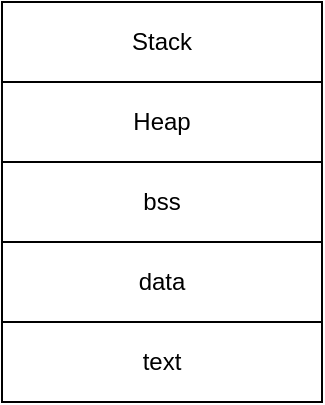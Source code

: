 <mxfile version="10.7.5" type="device"><diagram id="DTJkB2WlhLVEcUrhdZqd" name="Page-1"><mxGraphModel dx="1327" dy="727" grid="1" gridSize="10" guides="1" tooltips="1" connect="1" arrows="1" fold="1" page="1" pageScale="1" pageWidth="827" pageHeight="1169" math="0" shadow="0"><root><mxCell id="0"/><mxCell id="1" parent="0"/><mxCell id="24Zaq1mjrVYwAzOMuMmD-19" value="Heap&lt;br&gt;" style="rounded=0;whiteSpace=wrap;html=1;strokeColor=#050505;fillColor=#FFFFFF;fontColor=#000000;" parent="1" vertex="1"><mxGeometry x="160" y="160" width="160" height="40" as="geometry"/></mxCell><mxCell id="24Zaq1mjrVYwAzOMuMmD-2" value="text" style="rounded=0;whiteSpace=wrap;html=1;" parent="1" vertex="1"><mxGeometry x="160" y="280" width="160" height="40" as="geometry"/></mxCell><mxCell id="24Zaq1mjrVYwAzOMuMmD-6" value="Stack" style="rounded=0;whiteSpace=wrap;html=1;" parent="1" vertex="1"><mxGeometry x="160" y="120" width="160" height="40" as="geometry"/></mxCell><mxCell id="E2Qf5Yn8mnR4n4JPWu79-1" value="bss" style="rounded=0;whiteSpace=wrap;html=1;" vertex="1" parent="1"><mxGeometry x="160" y="200" width="160" height="40" as="geometry"/></mxCell><mxCell id="E2Qf5Yn8mnR4n4JPWu79-2" value="data" style="rounded=0;whiteSpace=wrap;html=1;" vertex="1" parent="1"><mxGeometry x="160" y="240" width="160" height="40" as="geometry"/></mxCell></root></mxGraphModel></diagram></mxfile>